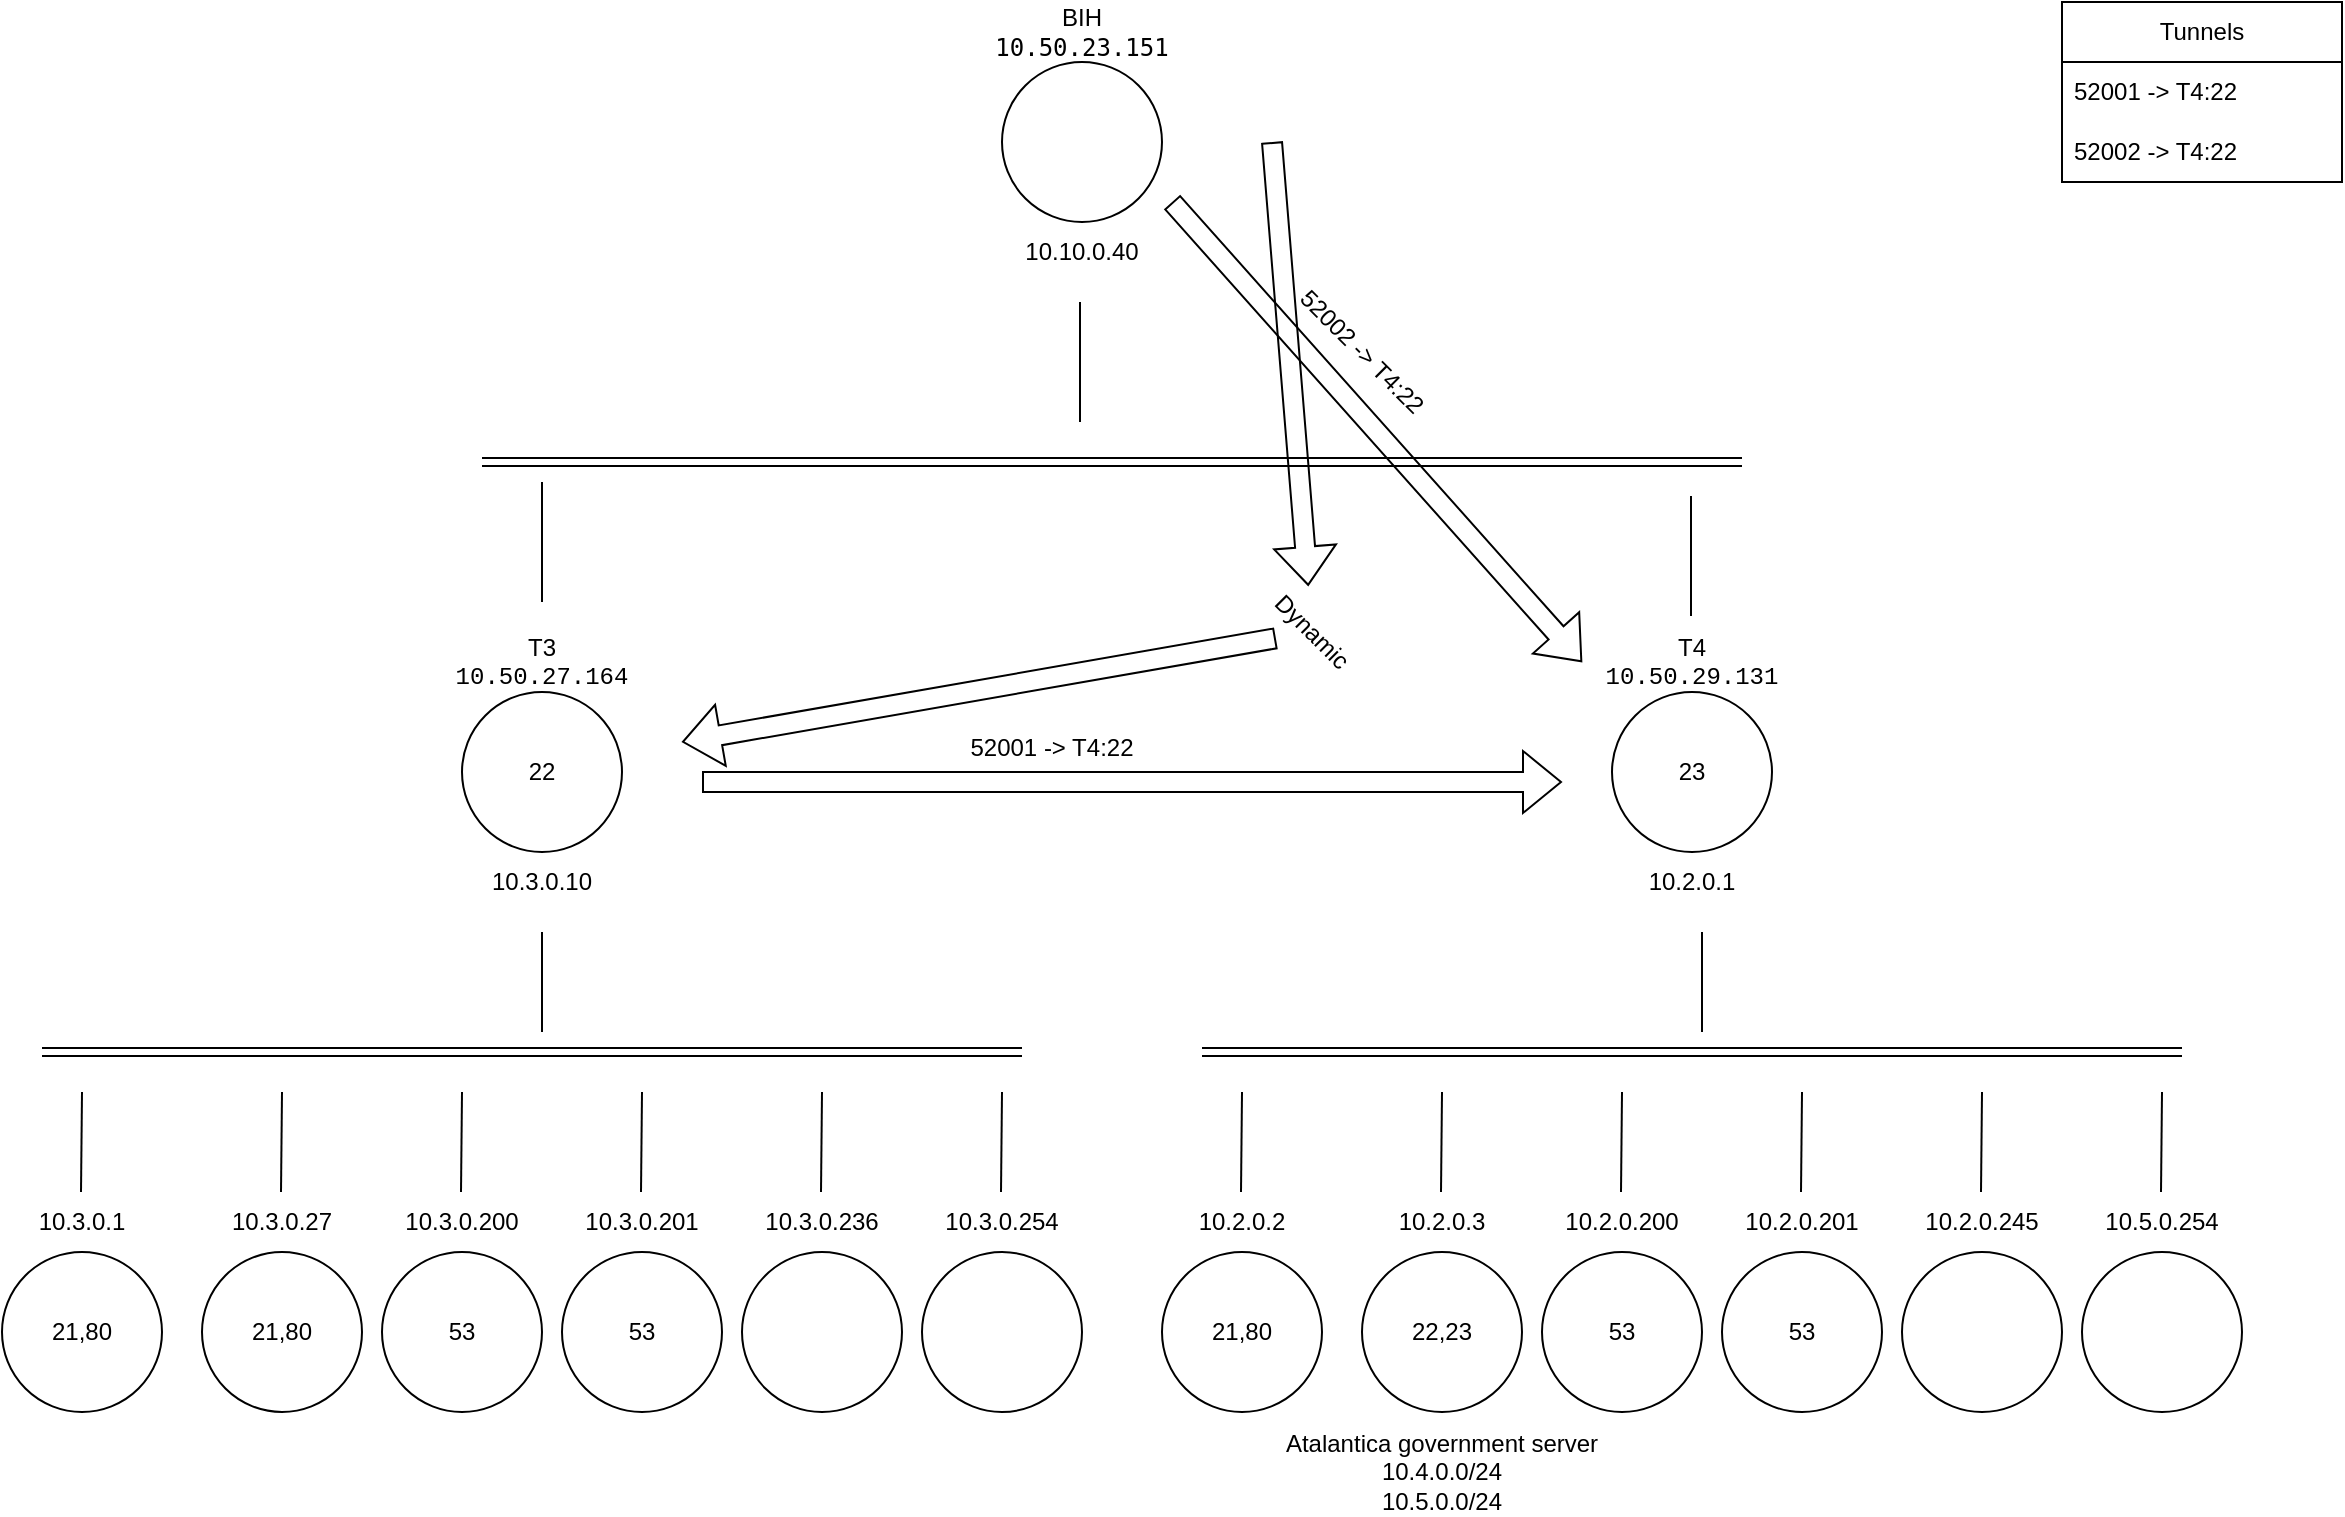 <mxfile version="24.8.4">
  <diagram name="Page-1" id="ixsg6e2AebfVxs17hwH2">
    <mxGraphModel dx="2284" dy="822" grid="1" gridSize="10" guides="1" tooltips="1" connect="1" arrows="1" fold="1" page="1" pageScale="1" pageWidth="850" pageHeight="1100" math="0" shadow="0">
      <root>
        <mxCell id="0" />
        <mxCell id="1" parent="0" />
        <mxCell id="Y8kWIEE1diTFadLrnRW2-1" value="" style="ellipse;whiteSpace=wrap;html=1;aspect=fixed;" vertex="1" parent="1">
          <mxGeometry x="80" y="110" width="80" height="80" as="geometry" />
        </mxCell>
        <mxCell id="Y8kWIEE1diTFadLrnRW2-2" value="" style="ellipse;whiteSpace=wrap;html=1;aspect=fixed;" vertex="1" parent="1">
          <mxGeometry x="-190" y="425" width="80" height="80" as="geometry" />
        </mxCell>
        <mxCell id="Y8kWIEE1diTFadLrnRW2-3" value="&lt;div&gt;BIH&lt;/div&gt;&lt;div&gt;&lt;code&gt;&lt;code&gt;&lt;code&gt;10.50.23.151&lt;/code&gt;&lt;/code&gt;&lt;/code&gt;&lt;/div&gt;" style="text;html=1;align=center;verticalAlign=middle;whiteSpace=wrap;rounded=0;" vertex="1" parent="1">
          <mxGeometry x="90" y="80" width="60" height="30" as="geometry" />
        </mxCell>
        <mxCell id="Y8kWIEE1diTFadLrnRW2-4" value="10.3.0.1" style="text;html=1;align=center;verticalAlign=middle;whiteSpace=wrap;rounded=0;" vertex="1" parent="1">
          <mxGeometry x="-410" y="675" width="60" height="30" as="geometry" />
        </mxCell>
        <mxCell id="Y8kWIEE1diTFadLrnRW2-5" value="T3&lt;br&gt;&lt;div&gt;&lt;code class=&quot;western&quot;&gt;10.50.27.164&lt;/code&gt;&lt;/div&gt;&lt;div&gt;&lt;style type=&quot;text/css&quot;&gt;blockquote { margin-left: 0.39in; margin-right: 0.39in; background: transparent }p { margin-bottom: 0.1in; line-height: 115%; background: transparent }code.western { font-family: &quot;Liberation Mono&quot;, monospace }code.cjk { font-family: &quot;Noto Sans Mono CJK SC&quot;, monospace }code.ctl { font-family: &quot;Liberation Mono&quot;, monospace }&lt;/style&gt;&lt;/div&gt;" style="text;html=1;align=center;verticalAlign=middle;whiteSpace=wrap;rounded=0;" vertex="1" parent="1">
          <mxGeometry x="-180" y="395" width="60" height="30" as="geometry" />
        </mxCell>
        <mxCell id="Y8kWIEE1diTFadLrnRW2-6" value="" style="ellipse;whiteSpace=wrap;html=1;aspect=fixed;" vertex="1" parent="1">
          <mxGeometry x="-420" y="705" width="80" height="80" as="geometry" />
        </mxCell>
        <mxCell id="Y8kWIEE1diTFadLrnRW2-7" value="" style="endArrow=none;html=1;rounded=0;" edge="1" parent="1">
          <mxGeometry width="50" height="50" relative="1" as="geometry">
            <mxPoint x="-150" y="595" as="sourcePoint" />
            <mxPoint x="-150" y="545" as="targetPoint" />
          </mxGeometry>
        </mxCell>
        <mxCell id="Y8kWIEE1diTFadLrnRW2-8" value="" style="endArrow=none;html=1;rounded=0;" edge="1" parent="1">
          <mxGeometry width="50" height="50" relative="1" as="geometry">
            <mxPoint x="-150" y="380" as="sourcePoint" />
            <mxPoint x="-150" y="320" as="targetPoint" />
          </mxGeometry>
        </mxCell>
        <mxCell id="Y8kWIEE1diTFadLrnRW2-9" value="21,80" style="text;html=1;align=center;verticalAlign=middle;whiteSpace=wrap;rounded=0;" vertex="1" parent="1">
          <mxGeometry x="-410" y="730" width="60" height="30" as="geometry" />
        </mxCell>
        <mxCell id="Y8kWIEE1diTFadLrnRW2-11" value="10.3.0.10" style="text;html=1;align=center;verticalAlign=middle;whiteSpace=wrap;rounded=0;" vertex="1" parent="1">
          <mxGeometry x="-180" y="505" width="60" height="30" as="geometry" />
        </mxCell>
        <mxCell id="Y8kWIEE1diTFadLrnRW2-12" value="22" style="text;html=1;align=center;verticalAlign=middle;whiteSpace=wrap;rounded=0;" vertex="1" parent="1">
          <mxGeometry x="-180" y="450" width="60" height="30" as="geometry" />
        </mxCell>
        <mxCell id="Y8kWIEE1diTFadLrnRW2-14" value="" style="shape=link;html=1;rounded=0;" edge="1" parent="1">
          <mxGeometry width="100" relative="1" as="geometry">
            <mxPoint x="-400" y="605" as="sourcePoint" />
            <mxPoint x="90" y="605" as="targetPoint" />
          </mxGeometry>
        </mxCell>
        <mxCell id="Y8kWIEE1diTFadLrnRW2-15" value="" style="endArrow=none;html=1;rounded=0;" edge="1" parent="1">
          <mxGeometry width="50" height="50" relative="1" as="geometry">
            <mxPoint x="-380.5" y="675" as="sourcePoint" />
            <mxPoint x="-380" y="625" as="targetPoint" />
          </mxGeometry>
        </mxCell>
        <mxCell id="Y8kWIEE1diTFadLrnRW2-16" value="10.3.0.27" style="text;html=1;align=center;verticalAlign=middle;whiteSpace=wrap;rounded=0;" vertex="1" parent="1">
          <mxGeometry x="-310" y="675" width="60" height="30" as="geometry" />
        </mxCell>
        <mxCell id="Y8kWIEE1diTFadLrnRW2-17" value="" style="ellipse;whiteSpace=wrap;html=1;aspect=fixed;" vertex="1" parent="1">
          <mxGeometry x="-320" y="705" width="80" height="80" as="geometry" />
        </mxCell>
        <mxCell id="Y8kWIEE1diTFadLrnRW2-18" value="21,80" style="text;html=1;align=center;verticalAlign=middle;whiteSpace=wrap;rounded=0;" vertex="1" parent="1">
          <mxGeometry x="-310" y="730" width="60" height="30" as="geometry" />
        </mxCell>
        <mxCell id="Y8kWIEE1diTFadLrnRW2-19" value="" style="endArrow=none;html=1;rounded=0;" edge="1" parent="1">
          <mxGeometry width="50" height="50" relative="1" as="geometry">
            <mxPoint x="-280.5" y="675" as="sourcePoint" />
            <mxPoint x="-280" y="625" as="targetPoint" />
          </mxGeometry>
        </mxCell>
        <mxCell id="Y8kWIEE1diTFadLrnRW2-20" value="10.3.0.200" style="text;html=1;align=center;verticalAlign=middle;whiteSpace=wrap;rounded=0;" vertex="1" parent="1">
          <mxGeometry x="-220" y="675" width="60" height="30" as="geometry" />
        </mxCell>
        <mxCell id="Y8kWIEE1diTFadLrnRW2-21" value="" style="ellipse;whiteSpace=wrap;html=1;aspect=fixed;" vertex="1" parent="1">
          <mxGeometry x="-230" y="705" width="80" height="80" as="geometry" />
        </mxCell>
        <mxCell id="Y8kWIEE1diTFadLrnRW2-22" value="53" style="text;html=1;align=center;verticalAlign=middle;whiteSpace=wrap;rounded=0;" vertex="1" parent="1">
          <mxGeometry x="-220" y="730" width="60" height="30" as="geometry" />
        </mxCell>
        <mxCell id="Y8kWIEE1diTFadLrnRW2-23" value="" style="endArrow=none;html=1;rounded=0;" edge="1" parent="1">
          <mxGeometry width="50" height="50" relative="1" as="geometry">
            <mxPoint x="-190.5" y="675" as="sourcePoint" />
            <mxPoint x="-190" y="625" as="targetPoint" />
          </mxGeometry>
        </mxCell>
        <mxCell id="Y8kWIEE1diTFadLrnRW2-24" value="10.3.0.201" style="text;html=1;align=center;verticalAlign=middle;whiteSpace=wrap;rounded=0;" vertex="1" parent="1">
          <mxGeometry x="-130" y="675" width="60" height="30" as="geometry" />
        </mxCell>
        <mxCell id="Y8kWIEE1diTFadLrnRW2-25" value="" style="ellipse;whiteSpace=wrap;html=1;aspect=fixed;" vertex="1" parent="1">
          <mxGeometry x="-140" y="705" width="80" height="80" as="geometry" />
        </mxCell>
        <mxCell id="Y8kWIEE1diTFadLrnRW2-26" value="53" style="text;html=1;align=center;verticalAlign=middle;whiteSpace=wrap;rounded=0;" vertex="1" parent="1">
          <mxGeometry x="-130" y="730" width="60" height="30" as="geometry" />
        </mxCell>
        <mxCell id="Y8kWIEE1diTFadLrnRW2-27" value="" style="endArrow=none;html=1;rounded=0;" edge="1" parent="1">
          <mxGeometry width="50" height="50" relative="1" as="geometry">
            <mxPoint x="-100.5" y="675" as="sourcePoint" />
            <mxPoint x="-100" y="625" as="targetPoint" />
          </mxGeometry>
        </mxCell>
        <mxCell id="Y8kWIEE1diTFadLrnRW2-28" value="10.10.0.40" style="text;html=1;align=center;verticalAlign=middle;whiteSpace=wrap;rounded=0;" vertex="1" parent="1">
          <mxGeometry x="90" y="190" width="60" height="30" as="geometry" />
        </mxCell>
        <mxCell id="Y8kWIEE1diTFadLrnRW2-29" value="10.3.0.236" style="text;html=1;align=center;verticalAlign=middle;whiteSpace=wrap;rounded=0;" vertex="1" parent="1">
          <mxGeometry x="-40" y="675" width="60" height="30" as="geometry" />
        </mxCell>
        <mxCell id="Y8kWIEE1diTFadLrnRW2-30" value="" style="ellipse;whiteSpace=wrap;html=1;aspect=fixed;" vertex="1" parent="1">
          <mxGeometry x="-50" y="705" width="80" height="80" as="geometry" />
        </mxCell>
        <mxCell id="Y8kWIEE1diTFadLrnRW2-32" value="" style="endArrow=none;html=1;rounded=0;" edge="1" parent="1">
          <mxGeometry width="50" height="50" relative="1" as="geometry">
            <mxPoint x="-10.5" y="675" as="sourcePoint" />
            <mxPoint x="-10" y="625" as="targetPoint" />
          </mxGeometry>
        </mxCell>
        <mxCell id="Y8kWIEE1diTFadLrnRW2-33" value="10.3.0.254" style="text;html=1;align=center;verticalAlign=middle;whiteSpace=wrap;rounded=0;" vertex="1" parent="1">
          <mxGeometry x="50" y="675" width="60" height="30" as="geometry" />
        </mxCell>
        <mxCell id="Y8kWIEE1diTFadLrnRW2-34" value="" style="ellipse;whiteSpace=wrap;html=1;aspect=fixed;" vertex="1" parent="1">
          <mxGeometry x="40" y="705" width="80" height="80" as="geometry" />
        </mxCell>
        <mxCell id="Y8kWIEE1diTFadLrnRW2-36" value="" style="endArrow=none;html=1;rounded=0;" edge="1" parent="1">
          <mxGeometry width="50" height="50" relative="1" as="geometry">
            <mxPoint x="79.5" y="675" as="sourcePoint" />
            <mxPoint x="80" y="625" as="targetPoint" />
          </mxGeometry>
        </mxCell>
        <mxCell id="Y8kWIEE1diTFadLrnRW2-37" value="" style="shape=link;html=1;rounded=0;" edge="1" parent="1">
          <mxGeometry width="100" relative="1" as="geometry">
            <mxPoint x="-180" y="310" as="sourcePoint" />
            <mxPoint x="450" y="310" as="targetPoint" />
          </mxGeometry>
        </mxCell>
        <mxCell id="Y8kWIEE1diTFadLrnRW2-38" value="" style="endArrow=none;html=1;rounded=0;" edge="1" parent="1">
          <mxGeometry width="50" height="50" relative="1" as="geometry">
            <mxPoint x="119" y="290" as="sourcePoint" />
            <mxPoint x="119" y="230" as="targetPoint" />
          </mxGeometry>
        </mxCell>
        <mxCell id="Y8kWIEE1diTFadLrnRW2-39" value="" style="ellipse;whiteSpace=wrap;html=1;aspect=fixed;" vertex="1" parent="1">
          <mxGeometry x="385" y="425" width="80" height="80" as="geometry" />
        </mxCell>
        <mxCell id="Y8kWIEE1diTFadLrnRW2-40" value="&lt;div&gt;T4&lt;/div&gt;&lt;div&gt;&lt;code class=&quot;western&quot;&gt;10.50.29.131&lt;/code&gt;&lt;br&gt;&lt;style type=&quot;text/css&quot;&gt;blockquote { margin-left: 0.39in; margin-right: 0.39in; background: transparent }p { margin-bottom: 0.1in; line-height: 115%; background: transparent }code.western { font-family: &quot;Liberation Mono&quot;, monospace }code.cjk { font-family: &quot;Noto Sans Mono CJK SC&quot;, monospace }code.ctl { font-family: &quot;Liberation Mono&quot;, monospace }&lt;/style&gt;&lt;/div&gt;&lt;div&gt;&lt;style type=&quot;text/css&quot;&gt;blockquote { margin-left: 0.39in; margin-right: 0.39in; background: transparent }p { margin-bottom: 0.1in; line-height: 115%; background: transparent }code.western { font-family: &quot;Liberation Mono&quot;, monospace }code.cjk { font-family: &quot;Noto Sans Mono CJK SC&quot;, monospace }code.ctl { font-family: &quot;Liberation Mono&quot;, monospace }&lt;/style&gt;&lt;/div&gt;" style="text;html=1;align=center;verticalAlign=middle;whiteSpace=wrap;rounded=0;" vertex="1" parent="1">
          <mxGeometry x="395" y="395" width="60" height="30" as="geometry" />
        </mxCell>
        <mxCell id="Y8kWIEE1diTFadLrnRW2-41" value="10.2.0.1" style="text;html=1;align=center;verticalAlign=middle;whiteSpace=wrap;rounded=0;" vertex="1" parent="1">
          <mxGeometry x="395" y="505" width="60" height="30" as="geometry" />
        </mxCell>
        <mxCell id="Y8kWIEE1diTFadLrnRW2-42" value="23" style="text;html=1;align=center;verticalAlign=middle;whiteSpace=wrap;rounded=0;" vertex="1" parent="1">
          <mxGeometry x="395" y="450" width="60" height="30" as="geometry" />
        </mxCell>
        <mxCell id="Y8kWIEE1diTFadLrnRW2-43" value="" style="endArrow=none;html=1;rounded=0;" edge="1" parent="1">
          <mxGeometry width="50" height="50" relative="1" as="geometry">
            <mxPoint x="424.5" y="387" as="sourcePoint" />
            <mxPoint x="424.5" y="327" as="targetPoint" />
          </mxGeometry>
        </mxCell>
        <mxCell id="Y8kWIEE1diTFadLrnRW2-44" value="Tunnels" style="swimlane;fontStyle=0;childLayout=stackLayout;horizontal=1;startSize=30;horizontalStack=0;resizeParent=1;resizeParentMax=0;resizeLast=0;collapsible=1;marginBottom=0;whiteSpace=wrap;html=1;" vertex="1" parent="1">
          <mxGeometry x="610" y="80" width="140" height="90" as="geometry" />
        </mxCell>
        <mxCell id="Y8kWIEE1diTFadLrnRW2-45" value="52001 -&amp;gt; T4:22" style="text;strokeColor=none;fillColor=none;align=left;verticalAlign=middle;spacingLeft=4;spacingRight=4;overflow=hidden;points=[[0,0.5],[1,0.5]];portConstraint=eastwest;rotatable=0;whiteSpace=wrap;html=1;" vertex="1" parent="Y8kWIEE1diTFadLrnRW2-44">
          <mxGeometry y="30" width="140" height="30" as="geometry" />
        </mxCell>
        <mxCell id="Y8kWIEE1diTFadLrnRW2-46" value="52002 -&amp;gt; T4:22" style="text;strokeColor=none;fillColor=none;align=left;verticalAlign=middle;spacingLeft=4;spacingRight=4;overflow=hidden;points=[[0,0.5],[1,0.5]];portConstraint=eastwest;rotatable=0;whiteSpace=wrap;html=1;" vertex="1" parent="Y8kWIEE1diTFadLrnRW2-44">
          <mxGeometry y="60" width="140" height="30" as="geometry" />
        </mxCell>
        <mxCell id="Y8kWIEE1diTFadLrnRW2-48" value="" style="shape=flexArrow;endArrow=classic;html=1;rounded=0;" edge="1" parent="1">
          <mxGeometry width="50" height="50" relative="1" as="geometry">
            <mxPoint x="165" y="180" as="sourcePoint" />
            <mxPoint x="370" y="410" as="targetPoint" />
          </mxGeometry>
        </mxCell>
        <mxCell id="Y8kWIEE1diTFadLrnRW2-49" value="10.2.0.2" style="text;html=1;align=center;verticalAlign=middle;whiteSpace=wrap;rounded=0;" vertex="1" parent="1">
          <mxGeometry x="170" y="675" width="60" height="30" as="geometry" />
        </mxCell>
        <mxCell id="Y8kWIEE1diTFadLrnRW2-50" value="21,80" style="ellipse;whiteSpace=wrap;html=1;aspect=fixed;" vertex="1" parent="1">
          <mxGeometry x="160" y="705" width="80" height="80" as="geometry" />
        </mxCell>
        <mxCell id="Y8kWIEE1diTFadLrnRW2-51" value="" style="endArrow=none;html=1;rounded=0;" edge="1" parent="1">
          <mxGeometry width="50" height="50" relative="1" as="geometry">
            <mxPoint x="430" y="595" as="sourcePoint" />
            <mxPoint x="430" y="545" as="targetPoint" />
          </mxGeometry>
        </mxCell>
        <mxCell id="Y8kWIEE1diTFadLrnRW2-53" value="" style="shape=link;html=1;rounded=0;" edge="1" parent="1">
          <mxGeometry width="100" relative="1" as="geometry">
            <mxPoint x="180" y="605" as="sourcePoint" />
            <mxPoint x="670" y="605" as="targetPoint" />
          </mxGeometry>
        </mxCell>
        <mxCell id="Y8kWIEE1diTFadLrnRW2-54" value="" style="endArrow=none;html=1;rounded=0;" edge="1" parent="1">
          <mxGeometry width="50" height="50" relative="1" as="geometry">
            <mxPoint x="199.5" y="675" as="sourcePoint" />
            <mxPoint x="200" y="625" as="targetPoint" />
          </mxGeometry>
        </mxCell>
        <mxCell id="Y8kWIEE1diTFadLrnRW2-55" value="10.2.0.3" style="text;html=1;align=center;verticalAlign=middle;whiteSpace=wrap;rounded=0;" vertex="1" parent="1">
          <mxGeometry x="270" y="675" width="60" height="30" as="geometry" />
        </mxCell>
        <mxCell id="Y8kWIEE1diTFadLrnRW2-56" value="22,23" style="ellipse;whiteSpace=wrap;html=1;aspect=fixed;" vertex="1" parent="1">
          <mxGeometry x="260" y="705" width="80" height="80" as="geometry" />
        </mxCell>
        <mxCell id="Y8kWIEE1diTFadLrnRW2-58" value="" style="endArrow=none;html=1;rounded=0;" edge="1" parent="1">
          <mxGeometry width="50" height="50" relative="1" as="geometry">
            <mxPoint x="299.5" y="675" as="sourcePoint" />
            <mxPoint x="300" y="625" as="targetPoint" />
          </mxGeometry>
        </mxCell>
        <mxCell id="Y8kWIEE1diTFadLrnRW2-59" value="10.2.0.200" style="text;html=1;align=center;verticalAlign=middle;whiteSpace=wrap;rounded=0;" vertex="1" parent="1">
          <mxGeometry x="360" y="675" width="60" height="30" as="geometry" />
        </mxCell>
        <mxCell id="Y8kWIEE1diTFadLrnRW2-60" value="53" style="ellipse;whiteSpace=wrap;html=1;aspect=fixed;" vertex="1" parent="1">
          <mxGeometry x="350" y="705" width="80" height="80" as="geometry" />
        </mxCell>
        <mxCell id="Y8kWIEE1diTFadLrnRW2-62" value="" style="endArrow=none;html=1;rounded=0;" edge="1" parent="1">
          <mxGeometry width="50" height="50" relative="1" as="geometry">
            <mxPoint x="389.5" y="675" as="sourcePoint" />
            <mxPoint x="390" y="625" as="targetPoint" />
          </mxGeometry>
        </mxCell>
        <mxCell id="Y8kWIEE1diTFadLrnRW2-63" value="10.2.0.201" style="text;html=1;align=center;verticalAlign=middle;whiteSpace=wrap;rounded=0;" vertex="1" parent="1">
          <mxGeometry x="450" y="675" width="60" height="30" as="geometry" />
        </mxCell>
        <mxCell id="Y8kWIEE1diTFadLrnRW2-64" value="53" style="ellipse;whiteSpace=wrap;html=1;aspect=fixed;" vertex="1" parent="1">
          <mxGeometry x="440" y="705" width="80" height="80" as="geometry" />
        </mxCell>
        <mxCell id="Y8kWIEE1diTFadLrnRW2-66" value="" style="endArrow=none;html=1;rounded=0;" edge="1" parent="1">
          <mxGeometry width="50" height="50" relative="1" as="geometry">
            <mxPoint x="479.5" y="675" as="sourcePoint" />
            <mxPoint x="480" y="625" as="targetPoint" />
          </mxGeometry>
        </mxCell>
        <mxCell id="Y8kWIEE1diTFadLrnRW2-67" value="10.2.0.245" style="text;html=1;align=center;verticalAlign=middle;whiteSpace=wrap;rounded=0;" vertex="1" parent="1">
          <mxGeometry x="540" y="675" width="60" height="30" as="geometry" />
        </mxCell>
        <mxCell id="Y8kWIEE1diTFadLrnRW2-68" value="" style="ellipse;whiteSpace=wrap;html=1;aspect=fixed;" vertex="1" parent="1">
          <mxGeometry x="530" y="705" width="80" height="80" as="geometry" />
        </mxCell>
        <mxCell id="Y8kWIEE1diTFadLrnRW2-69" value="" style="endArrow=none;html=1;rounded=0;" edge="1" parent="1">
          <mxGeometry width="50" height="50" relative="1" as="geometry">
            <mxPoint x="569.5" y="675" as="sourcePoint" />
            <mxPoint x="570" y="625" as="targetPoint" />
          </mxGeometry>
        </mxCell>
        <mxCell id="Y8kWIEE1diTFadLrnRW2-70" value="10.5.0.254" style="text;html=1;align=center;verticalAlign=middle;whiteSpace=wrap;rounded=0;" vertex="1" parent="1">
          <mxGeometry x="630" y="675" width="60" height="30" as="geometry" />
        </mxCell>
        <mxCell id="Y8kWIEE1diTFadLrnRW2-71" value="" style="ellipse;whiteSpace=wrap;html=1;aspect=fixed;" vertex="1" parent="1">
          <mxGeometry x="620" y="705" width="80" height="80" as="geometry" />
        </mxCell>
        <mxCell id="Y8kWIEE1diTFadLrnRW2-72" value="" style="endArrow=none;html=1;rounded=0;" edge="1" parent="1">
          <mxGeometry width="50" height="50" relative="1" as="geometry">
            <mxPoint x="659.5" y="675" as="sourcePoint" />
            <mxPoint x="660" y="625" as="targetPoint" />
          </mxGeometry>
        </mxCell>
        <mxCell id="Y8kWIEE1diTFadLrnRW2-73" value="" style="shape=flexArrow;endArrow=classic;html=1;rounded=0;" edge="1" parent="1">
          <mxGeometry width="50" height="50" relative="1" as="geometry">
            <mxPoint x="-70" y="470" as="sourcePoint" />
            <mxPoint x="360" y="470" as="targetPoint" />
          </mxGeometry>
        </mxCell>
        <mxCell id="Y8kWIEE1diTFadLrnRW2-74" value="52001 -&amp;gt; T4:22" style="text;html=1;align=center;verticalAlign=middle;whiteSpace=wrap;rounded=0;" vertex="1" parent="1">
          <mxGeometry x="60" y="440" width="90" height="25" as="geometry" />
        </mxCell>
        <mxCell id="Y8kWIEE1diTFadLrnRW2-75" value="52002 -&amp;gt; T4:22" style="text;html=1;align=center;verticalAlign=middle;whiteSpace=wrap;rounded=0;rotation=45;" vertex="1" parent="1">
          <mxGeometry x="210" y="240" width="100" height="30" as="geometry" />
        </mxCell>
        <mxCell id="Y8kWIEE1diTFadLrnRW2-76" value="" style="shape=flexArrow;endArrow=classic;html=1;rounded=0;" edge="1" parent="1" source="Y8kWIEE1diTFadLrnRW2-77">
          <mxGeometry width="50" height="50" relative="1" as="geometry">
            <mxPoint x="215" y="150" as="sourcePoint" />
            <mxPoint x="-80" y="450" as="targetPoint" />
          </mxGeometry>
        </mxCell>
        <mxCell id="Y8kWIEE1diTFadLrnRW2-78" value="&lt;div&gt;Atalantica government server&lt;/div&gt;&lt;div&gt;10.4.0.0/24&lt;/div&gt;&lt;div&gt;10.5.0.0/24&lt;br&gt;&lt;/div&gt;" style="text;html=1;align=center;verticalAlign=middle;whiteSpace=wrap;rounded=0;" vertex="1" parent="1">
          <mxGeometry x="205" y="800" width="190" height="30" as="geometry" />
        </mxCell>
        <mxCell id="Y8kWIEE1diTFadLrnRW2-79" value="" style="shape=flexArrow;endArrow=classic;html=1;rounded=0;" edge="1" parent="1" target="Y8kWIEE1diTFadLrnRW2-77">
          <mxGeometry width="50" height="50" relative="1" as="geometry">
            <mxPoint x="215" y="150" as="sourcePoint" />
            <mxPoint x="260" y="660" as="targetPoint" />
          </mxGeometry>
        </mxCell>
        <mxCell id="Y8kWIEE1diTFadLrnRW2-77" value="Dynamic" style="text;html=1;align=center;verticalAlign=middle;whiteSpace=wrap;rounded=0;rotation=45;" vertex="1" parent="1">
          <mxGeometry x="205" y="380" width="60" height="30" as="geometry" />
        </mxCell>
      </root>
    </mxGraphModel>
  </diagram>
</mxfile>
